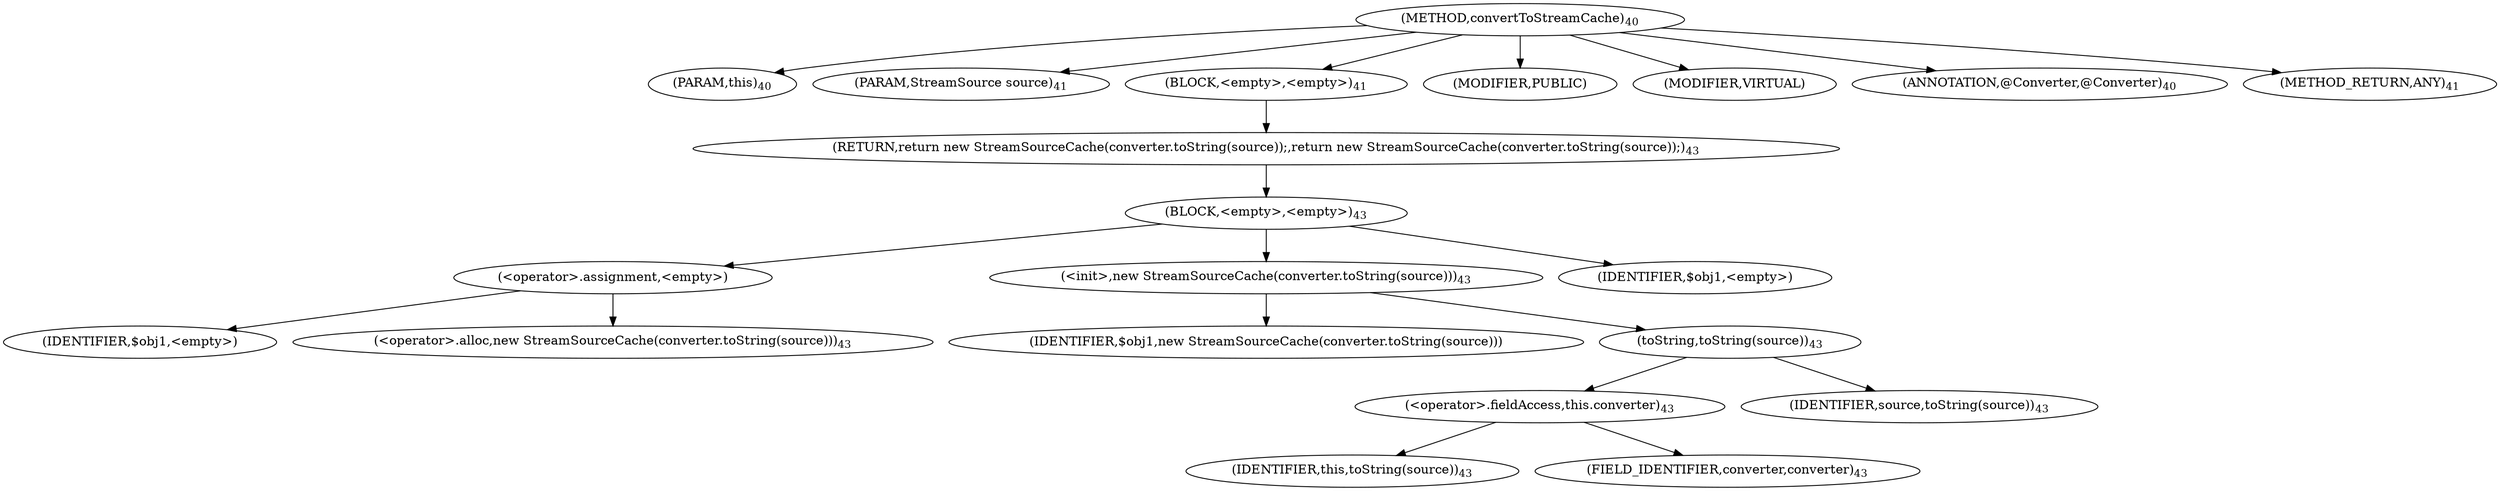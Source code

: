 digraph "convertToStreamCache" {  
"34" [label = <(METHOD,convertToStreamCache)<SUB>40</SUB>> ]
"35" [label = <(PARAM,this)<SUB>40</SUB>> ]
"36" [label = <(PARAM,StreamSource source)<SUB>41</SUB>> ]
"37" [label = <(BLOCK,&lt;empty&gt;,&lt;empty&gt;)<SUB>41</SUB>> ]
"38" [label = <(RETURN,return new StreamSourceCache(converter.toString(source));,return new StreamSourceCache(converter.toString(source));)<SUB>43</SUB>> ]
"39" [label = <(BLOCK,&lt;empty&gt;,&lt;empty&gt;)<SUB>43</SUB>> ]
"40" [label = <(&lt;operator&gt;.assignment,&lt;empty&gt;)> ]
"41" [label = <(IDENTIFIER,$obj1,&lt;empty&gt;)> ]
"42" [label = <(&lt;operator&gt;.alloc,new StreamSourceCache(converter.toString(source)))<SUB>43</SUB>> ]
"43" [label = <(&lt;init&gt;,new StreamSourceCache(converter.toString(source)))<SUB>43</SUB>> ]
"44" [label = <(IDENTIFIER,$obj1,new StreamSourceCache(converter.toString(source)))> ]
"45" [label = <(toString,toString(source))<SUB>43</SUB>> ]
"46" [label = <(&lt;operator&gt;.fieldAccess,this.converter)<SUB>43</SUB>> ]
"47" [label = <(IDENTIFIER,this,toString(source))<SUB>43</SUB>> ]
"48" [label = <(FIELD_IDENTIFIER,converter,converter)<SUB>43</SUB>> ]
"49" [label = <(IDENTIFIER,source,toString(source))<SUB>43</SUB>> ]
"50" [label = <(IDENTIFIER,$obj1,&lt;empty&gt;)> ]
"51" [label = <(MODIFIER,PUBLIC)> ]
"52" [label = <(MODIFIER,VIRTUAL)> ]
"53" [label = <(ANNOTATION,@Converter,@Converter)<SUB>40</SUB>> ]
"54" [label = <(METHOD_RETURN,ANY)<SUB>41</SUB>> ]
  "34" -> "35" 
  "34" -> "36" 
  "34" -> "37" 
  "34" -> "51" 
  "34" -> "52" 
  "34" -> "53" 
  "34" -> "54" 
  "37" -> "38" 
  "38" -> "39" 
  "39" -> "40" 
  "39" -> "43" 
  "39" -> "50" 
  "40" -> "41" 
  "40" -> "42" 
  "43" -> "44" 
  "43" -> "45" 
  "45" -> "46" 
  "45" -> "49" 
  "46" -> "47" 
  "46" -> "48" 
}
